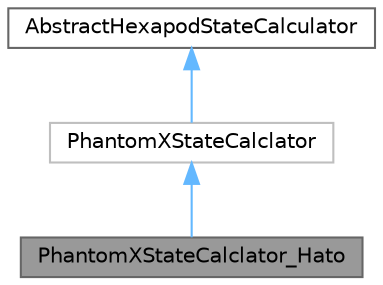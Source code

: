 digraph "PhantomXStateCalclator_Hato"
{
 // LATEX_PDF_SIZE
  bgcolor="transparent";
  edge [fontname=Helvetica,fontsize=10,labelfontname=Helvetica,labelfontsize=10];
  node [fontname=Helvetica,fontsize=10,shape=box,height=0.2,width=0.4];
  Node1 [id="Node000001",label="PhantomXStateCalclator_Hato",height=0.2,width=0.4,color="gray40", fillcolor="grey60", style="filled", fontcolor="black",tooltip=" "];
  Node2 -> Node1 [id="edge1_Node000001_Node000002",dir="back",color="steelblue1",style="solid",tooltip=" "];
  Node2 [id="Node000002",label="PhantomXStateCalclator",height=0.2,width=0.4,color="grey75", fillcolor="white", style="filled",URL="$class_phantom_x_state_calclator.html",tooltip=" "];
  Node3 -> Node2 [id="edge2_Node000002_Node000003",dir="back",color="steelblue1",style="solid",tooltip=" "];
  Node3 [id="Node000003",label="AbstractHexapodStateCalculator",height=0.2,width=0.4,color="gray40", fillcolor="white", style="filled",URL="$class_abstract_hexapod_state_calculator.html",tooltip="ロボットの状態を計算するクラスの抽象クラス．   このクラスを継承して，具体的なロボット(例えばphantomXとかAUSRAとか)の状態を計算するクラスを作成する．   このクラスを用いてロボットのス..."];
}
